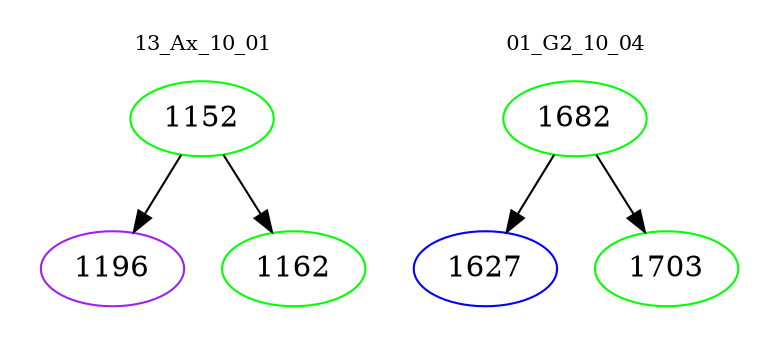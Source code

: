 digraph{
subgraph cluster_0 {
color = white
label = "13_Ax_10_01";
fontsize=10;
T0_1152 [label="1152", color="green"]
T0_1152 -> T0_1196 [color="black"]
T0_1196 [label="1196", color="purple"]
T0_1152 -> T0_1162 [color="black"]
T0_1162 [label="1162", color="green"]
}
subgraph cluster_1 {
color = white
label = "01_G2_10_04";
fontsize=10;
T1_1682 [label="1682", color="green"]
T1_1682 -> T1_1627 [color="black"]
T1_1627 [label="1627", color="blue"]
T1_1682 -> T1_1703 [color="black"]
T1_1703 [label="1703", color="green"]
}
}
